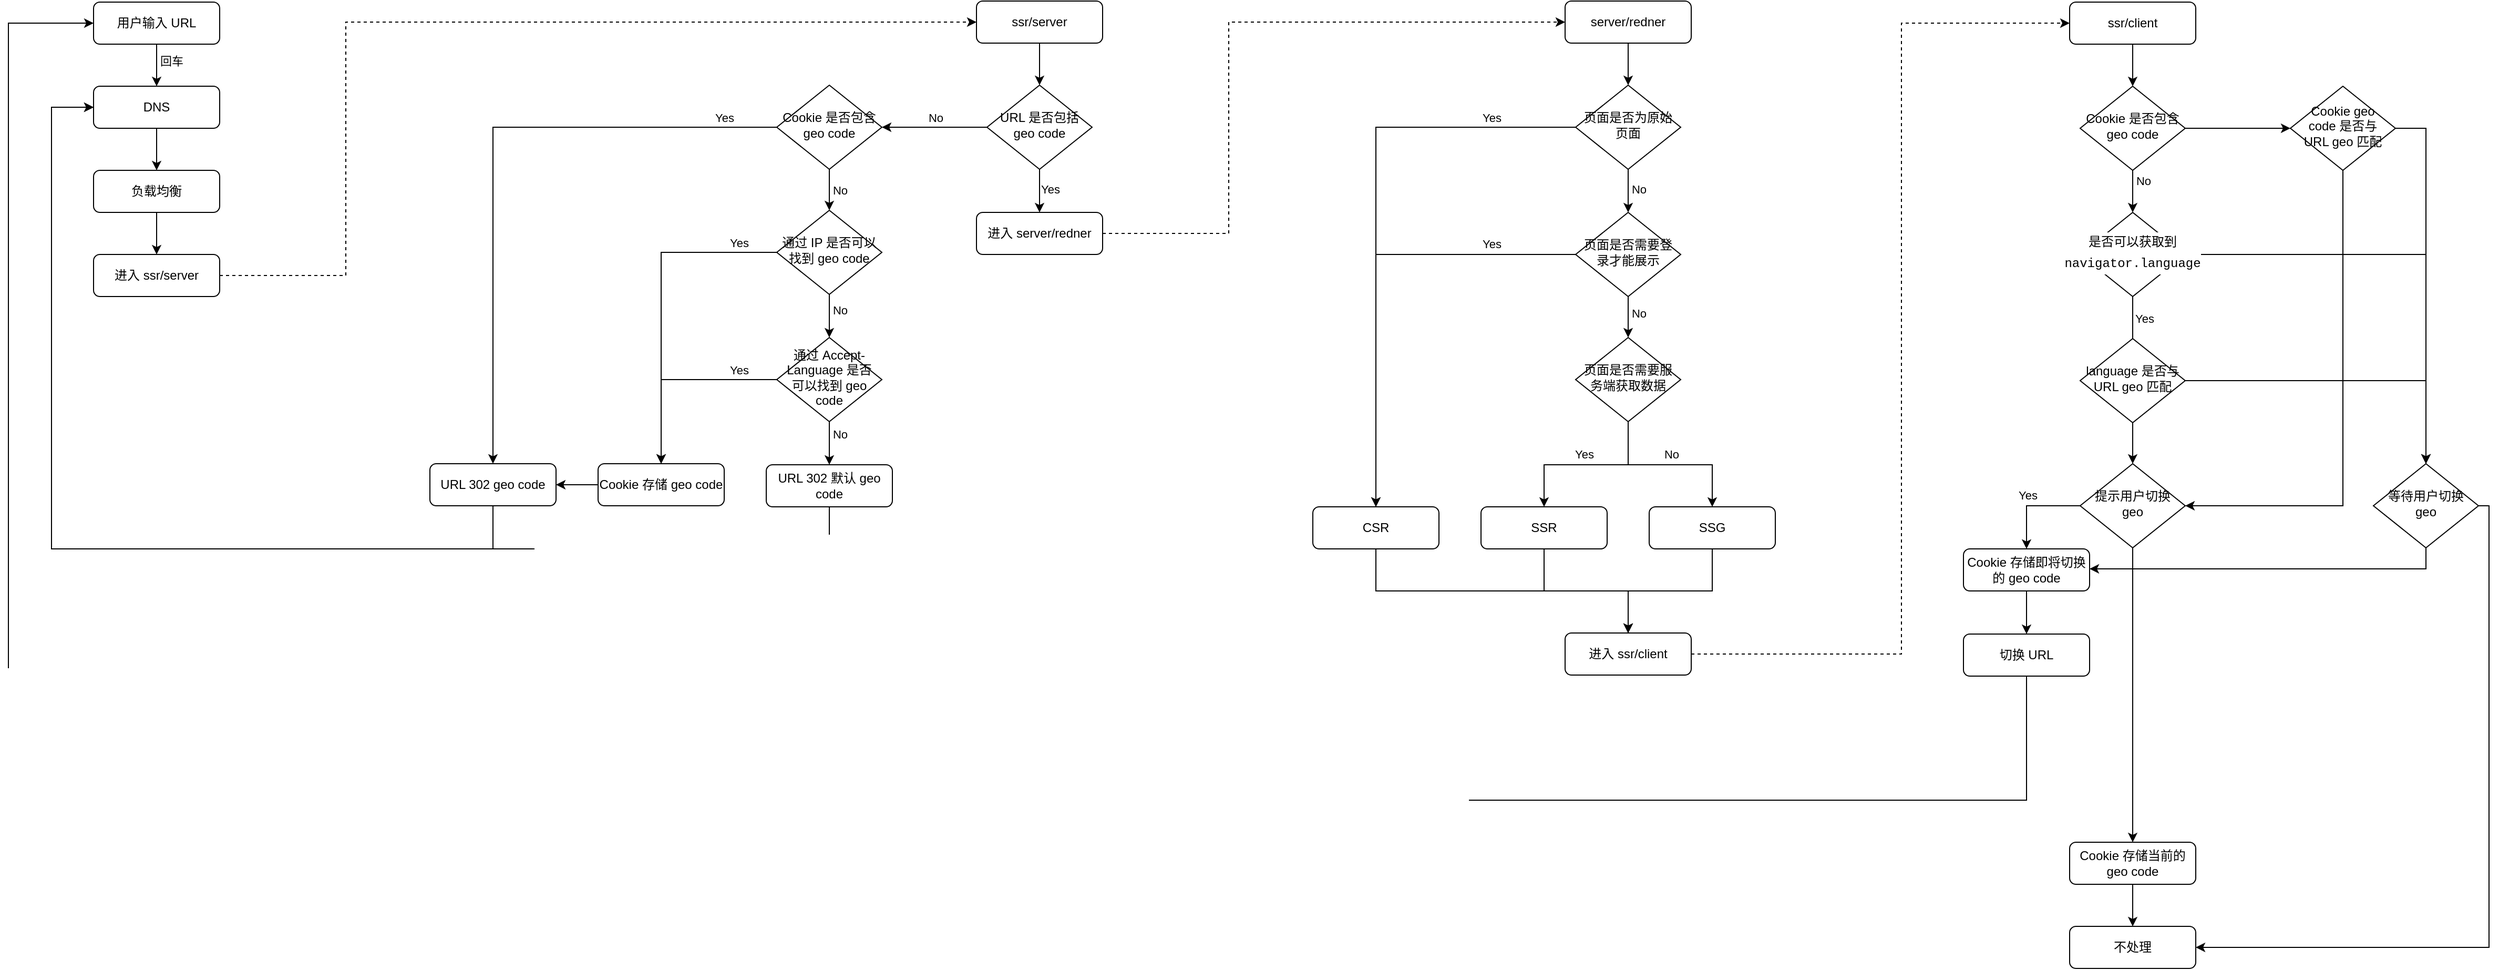 <mxfile version="21.2.1" type="device">
  <diagram id="C5RBs43oDa-KdzZeNtuy" name="Page-1">
    <mxGraphModel dx="2168" dy="1244" grid="1" gridSize="10" guides="1" tooltips="1" connect="1" arrows="1" fold="1" page="1" pageScale="1" pageWidth="827" pageHeight="1169" math="0" shadow="0">
      <root>
        <mxCell id="WIyWlLk6GJQsqaUBKTNV-0" />
        <mxCell id="WIyWlLk6GJQsqaUBKTNV-1" parent="WIyWlLk6GJQsqaUBKTNV-0" />
        <mxCell id="rctCw3Sn0bS1U8CecPwP-24" style="edgeStyle=orthogonalEdgeStyle;rounded=0;orthogonalLoop=1;jettySize=auto;html=1;" parent="WIyWlLk6GJQsqaUBKTNV-1" source="WIyWlLk6GJQsqaUBKTNV-3" target="rctCw3Sn0bS1U8CecPwP-22" edge="1">
          <mxGeometry relative="1" as="geometry" />
        </mxCell>
        <mxCell id="rctCw3Sn0bS1U8CecPwP-25" value="回车" style="edgeLabel;html=1;align=center;verticalAlign=middle;resizable=0;points=[];" parent="rctCw3Sn0bS1U8CecPwP-24" vertex="1" connectable="0">
          <mxGeometry x="-0.656" relative="1" as="geometry">
            <mxPoint x="14" y="9" as="offset" />
          </mxGeometry>
        </mxCell>
        <mxCell id="WIyWlLk6GJQsqaUBKTNV-3" value="用户输入 URL" style="rounded=1;whiteSpace=wrap;html=1;fontSize=12;glass=0;strokeWidth=1;shadow=0;" parent="WIyWlLk6GJQsqaUBKTNV-1" vertex="1">
          <mxGeometry x="161" y="161" width="120" height="40" as="geometry" />
        </mxCell>
        <mxCell id="EPUm4tOX51K-mgy1wlJz-44" style="edgeStyle=orthogonalEdgeStyle;rounded=0;orthogonalLoop=1;jettySize=auto;html=1;" parent="WIyWlLk6GJQsqaUBKTNV-1" source="WIyWlLk6GJQsqaUBKTNV-6" target="JJwAW0dzX1Ft54EyklrF-2" edge="1">
          <mxGeometry relative="1" as="geometry">
            <Array as="points">
              <mxPoint x="861" y="351" />
              <mxPoint x="861" y="351" />
            </Array>
          </mxGeometry>
        </mxCell>
        <mxCell id="EPUm4tOX51K-mgy1wlJz-73" value="No" style="edgeLabel;html=1;align=center;verticalAlign=middle;resizable=0;points=[];" parent="EPUm4tOX51K-mgy1wlJz-44" vertex="1" connectable="0">
          <mxGeometry x="-0.363" y="3" relative="1" as="geometry">
            <mxPoint x="7" y="7" as="offset" />
          </mxGeometry>
        </mxCell>
        <mxCell id="EPUm4tOX51K-mgy1wlJz-49" style="edgeStyle=orthogonalEdgeStyle;rounded=0;orthogonalLoop=1;jettySize=auto;html=1;" parent="WIyWlLk6GJQsqaUBKTNV-1" source="WIyWlLk6GJQsqaUBKTNV-6" target="AMOUFkhUdykBe9tebx_Q-1" edge="1">
          <mxGeometry relative="1" as="geometry" />
        </mxCell>
        <mxCell id="EPUm4tOX51K-mgy1wlJz-69" value="Yes" style="edgeLabel;html=1;align=center;verticalAlign=middle;resizable=0;points=[];" parent="EPUm4tOX51K-mgy1wlJz-49" vertex="1" connectable="0">
          <mxGeometry x="-0.83" y="1" relative="1" as="geometry">
            <mxPoint y="-10" as="offset" />
          </mxGeometry>
        </mxCell>
        <mxCell id="WIyWlLk6GJQsqaUBKTNV-6" value="Cookie 是否包含 geo&amp;nbsp;code" style="rhombus;whiteSpace=wrap;html=1;shadow=0;fontFamily=Helvetica;fontSize=12;align=center;strokeWidth=1;spacing=6;spacingTop=-4;" parent="WIyWlLk6GJQsqaUBKTNV-1" vertex="1">
          <mxGeometry x="811" y="240" width="100" height="80" as="geometry" />
        </mxCell>
        <mxCell id="szMrS5Y2A-g9GnqIEXyA-53" style="edgeStyle=orthogonalEdgeStyle;rounded=0;orthogonalLoop=1;jettySize=auto;html=1;" parent="WIyWlLk6GJQsqaUBKTNV-1" source="WIyWlLk6GJQsqaUBKTNV-7" target="szMrS5Y2A-g9GnqIEXyA-51" edge="1">
          <mxGeometry relative="1" as="geometry" />
        </mxCell>
        <mxCell id="WIyWlLk6GJQsqaUBKTNV-7" value="ssr/client" style="rounded=1;whiteSpace=wrap;html=1;fontSize=12;glass=0;strokeWidth=1;shadow=0;" parent="WIyWlLk6GJQsqaUBKTNV-1" vertex="1">
          <mxGeometry x="2041" y="161" width="120" height="40" as="geometry" />
        </mxCell>
        <mxCell id="EPUm4tOX51K-mgy1wlJz-40" style="edgeStyle=orthogonalEdgeStyle;rounded=0;orthogonalLoop=1;jettySize=auto;html=1;" parent="WIyWlLk6GJQsqaUBKTNV-1" source="WIyWlLk6GJQsqaUBKTNV-10" target="EPUm4tOX51K-mgy1wlJz-11" edge="1">
          <mxGeometry relative="1" as="geometry">
            <Array as="points">
              <mxPoint x="1061" y="341" />
              <mxPoint x="1061" y="341" />
            </Array>
          </mxGeometry>
        </mxCell>
        <mxCell id="AMOUFkhUdykBe9tebx_Q-6" value="Yes" style="edgeLabel;html=1;align=center;verticalAlign=middle;resizable=0;points=[];" vertex="1" connectable="0" parent="EPUm4tOX51K-mgy1wlJz-40">
          <mxGeometry x="-0.66" y="1" relative="1" as="geometry">
            <mxPoint x="9" y="12" as="offset" />
          </mxGeometry>
        </mxCell>
        <mxCell id="EPUm4tOX51K-mgy1wlJz-42" style="edgeStyle=orthogonalEdgeStyle;rounded=0;orthogonalLoop=1;jettySize=auto;html=1;" parent="WIyWlLk6GJQsqaUBKTNV-1" source="WIyWlLk6GJQsqaUBKTNV-10" target="WIyWlLk6GJQsqaUBKTNV-6" edge="1">
          <mxGeometry relative="1" as="geometry" />
        </mxCell>
        <mxCell id="EPUm4tOX51K-mgy1wlJz-68" value="No" style="edgeLabel;html=1;align=center;verticalAlign=middle;resizable=0;points=[];" parent="EPUm4tOX51K-mgy1wlJz-42" vertex="1" connectable="0">
          <mxGeometry x="-0.287" y="-3" relative="1" as="geometry">
            <mxPoint x="-14" y="-6" as="offset" />
          </mxGeometry>
        </mxCell>
        <mxCell id="WIyWlLk6GJQsqaUBKTNV-10" value="URL 是否包括 geo code" style="rhombus;whiteSpace=wrap;html=1;shadow=0;fontFamily=Helvetica;fontSize=12;align=center;strokeWidth=1;spacing=6;spacingTop=-4;" parent="WIyWlLk6GJQsqaUBKTNV-1" vertex="1">
          <mxGeometry x="1011" y="240" width="100" height="80" as="geometry" />
        </mxCell>
        <mxCell id="EPUm4tOX51K-mgy1wlJz-39" style="edgeStyle=orthogonalEdgeStyle;rounded=0;orthogonalLoop=1;jettySize=auto;html=1;" parent="WIyWlLk6GJQsqaUBKTNV-1" source="szMrS5Y2A-g9GnqIEXyA-19" target="WIyWlLk6GJQsqaUBKTNV-10" edge="1">
          <mxGeometry relative="1" as="geometry" />
        </mxCell>
        <mxCell id="szMrS5Y2A-g9GnqIEXyA-19" value="ssr/server" style="rounded=1;whiteSpace=wrap;html=1;fontSize=12;glass=0;strokeWidth=1;shadow=0;" parent="WIyWlLk6GJQsqaUBKTNV-1" vertex="1">
          <mxGeometry x="1001" y="160" width="120" height="40" as="geometry" />
        </mxCell>
        <mxCell id="szMrS5Y2A-g9GnqIEXyA-54" style="edgeStyle=orthogonalEdgeStyle;rounded=0;orthogonalLoop=1;jettySize=auto;html=1;" parent="WIyWlLk6GJQsqaUBKTNV-1" source="szMrS5Y2A-g9GnqIEXyA-51" target="szMrS5Y2A-g9GnqIEXyA-52" edge="1">
          <mxGeometry relative="1" as="geometry" />
        </mxCell>
        <mxCell id="szMrS5Y2A-g9GnqIEXyA-70" value="No" style="edgeLabel;html=1;align=center;verticalAlign=middle;resizable=0;points=[];" parent="szMrS5Y2A-g9GnqIEXyA-54" vertex="1" connectable="0">
          <mxGeometry x="-0.284" y="-1" relative="1" as="geometry">
            <mxPoint x="11" y="-5" as="offset" />
          </mxGeometry>
        </mxCell>
        <mxCell id="AMOUFkhUdykBe9tebx_Q-28" style="edgeStyle=orthogonalEdgeStyle;rounded=0;orthogonalLoop=1;jettySize=auto;html=1;" edge="1" parent="WIyWlLk6GJQsqaUBKTNV-1" source="szMrS5Y2A-g9GnqIEXyA-51" target="BdigS41zSEf8KF1AKwvk-6">
          <mxGeometry relative="1" as="geometry" />
        </mxCell>
        <mxCell id="szMrS5Y2A-g9GnqIEXyA-51" value="Cookie 是否包含 geo&amp;nbsp;code" style="rhombus;whiteSpace=wrap;html=1;shadow=0;fontFamily=Helvetica;fontSize=12;align=center;strokeWidth=1;spacing=6;spacingTop=-4;" parent="WIyWlLk6GJQsqaUBKTNV-1" vertex="1">
          <mxGeometry x="2051" y="241" width="100" height="80" as="geometry" />
        </mxCell>
        <mxCell id="BdigS41zSEf8KF1AKwvk-11" style="edgeStyle=orthogonalEdgeStyle;rounded=0;orthogonalLoop=1;jettySize=auto;html=1;entryX=0;entryY=0.5;entryDx=0;entryDy=0;" parent="WIyWlLk6GJQsqaUBKTNV-1" source="szMrS5Y2A-g9GnqIEXyA-52" target="BdigS41zSEf8KF1AKwvk-10" edge="1">
          <mxGeometry relative="1" as="geometry">
            <Array as="points">
              <mxPoint x="2101" y="521" />
            </Array>
          </mxGeometry>
        </mxCell>
        <mxCell id="BdigS41zSEf8KF1AKwvk-12" value="Yes" style="edgeLabel;html=1;align=center;verticalAlign=middle;resizable=0;points=[];" parent="BdigS41zSEf8KF1AKwvk-11" vertex="1" connectable="0">
          <mxGeometry x="-0.218" relative="1" as="geometry">
            <mxPoint x="11" y="-30" as="offset" />
          </mxGeometry>
        </mxCell>
        <mxCell id="AMOUFkhUdykBe9tebx_Q-38" style="edgeStyle=orthogonalEdgeStyle;rounded=0;orthogonalLoop=1;jettySize=auto;html=1;" edge="1" parent="WIyWlLk6GJQsqaUBKTNV-1" source="szMrS5Y2A-g9GnqIEXyA-52" target="AMOUFkhUdykBe9tebx_Q-36">
          <mxGeometry relative="1" as="geometry" />
        </mxCell>
        <mxCell id="szMrS5Y2A-g9GnqIEXyA-52" value="&lt;div style=&quot;background-color: rgb(255, 255, 255); line-height: 19px;&quot;&gt;&lt;font face=&quot;Consolas, Courier New, monospace&quot;&gt;是否可以获取到 navigator.language&lt;/font&gt;&lt;br&gt;&lt;/div&gt;" style="rhombus;whiteSpace=wrap;html=1;shadow=0;fontFamily=Helvetica;fontSize=12;align=center;strokeWidth=1;spacing=6;spacingTop=-4;" parent="WIyWlLk6GJQsqaUBKTNV-1" vertex="1">
          <mxGeometry x="2051" y="361" width="100" height="80" as="geometry" />
        </mxCell>
        <mxCell id="szMrS5Y2A-g9GnqIEXyA-62" style="edgeStyle=orthogonalEdgeStyle;rounded=0;orthogonalLoop=1;jettySize=auto;html=1;entryX=0.5;entryY=0;entryDx=0;entryDy=0;" parent="WIyWlLk6GJQsqaUBKTNV-1" source="szMrS5Y2A-g9GnqIEXyA-58" target="szMrS5Y2A-g9GnqIEXyA-61" edge="1">
          <mxGeometry relative="1" as="geometry" />
        </mxCell>
        <mxCell id="szMrS5Y2A-g9GnqIEXyA-58" value="Cookie 存储即将切换的 geo&amp;nbsp;code" style="rounded=1;whiteSpace=wrap;html=1;fontSize=12;glass=0;strokeWidth=1;shadow=0;" parent="WIyWlLk6GJQsqaUBKTNV-1" vertex="1">
          <mxGeometry x="1940" y="681" width="120" height="40" as="geometry" />
        </mxCell>
        <mxCell id="AMOUFkhUdykBe9tebx_Q-31" style="edgeStyle=orthogonalEdgeStyle;rounded=0;orthogonalLoop=1;jettySize=auto;html=1;" edge="1" parent="WIyWlLk6GJQsqaUBKTNV-1" source="szMrS5Y2A-g9GnqIEXyA-61" target="WIyWlLk6GJQsqaUBKTNV-3">
          <mxGeometry relative="1" as="geometry">
            <Array as="points">
              <mxPoint x="2000" y="920" />
              <mxPoint x="80" y="920" />
              <mxPoint x="80" y="181" />
            </Array>
          </mxGeometry>
        </mxCell>
        <mxCell id="szMrS5Y2A-g9GnqIEXyA-61" value="切换 URL" style="rounded=1;whiteSpace=wrap;html=1;fontSize=12;glass=0;strokeWidth=1;shadow=0;" parent="WIyWlLk6GJQsqaUBKTNV-1" vertex="1">
          <mxGeometry x="1940" y="762" width="120" height="40" as="geometry" />
        </mxCell>
        <mxCell id="rctCw3Sn0bS1U8CecPwP-11" style="edgeStyle=orthogonalEdgeStyle;rounded=0;orthogonalLoop=1;jettySize=auto;html=1;entryX=0.5;entryY=0;entryDx=0;entryDy=0;" parent="WIyWlLk6GJQsqaUBKTNV-1" source="rctCw3Sn0bS1U8CecPwP-0" target="rctCw3Sn0bS1U8CecPwP-7" edge="1">
          <mxGeometry relative="1" as="geometry" />
        </mxCell>
        <mxCell id="rctCw3Sn0bS1U8CecPwP-0" value="server/redner" style="rounded=1;whiteSpace=wrap;html=1;fontSize=12;glass=0;strokeWidth=1;shadow=0;" parent="WIyWlLk6GJQsqaUBKTNV-1" vertex="1">
          <mxGeometry x="1561" y="160" width="120" height="40" as="geometry" />
        </mxCell>
        <mxCell id="AMOUFkhUdykBe9tebx_Q-5" style="edgeStyle=orthogonalEdgeStyle;rounded=0;orthogonalLoop=1;jettySize=auto;html=1;" edge="1" parent="WIyWlLk6GJQsqaUBKTNV-1" source="rctCw3Sn0bS1U8CecPwP-2" target="AMOUFkhUdykBe9tebx_Q-1">
          <mxGeometry relative="1" as="geometry" />
        </mxCell>
        <mxCell id="rctCw3Sn0bS1U8CecPwP-2" value="Cookie 存储 geo&amp;nbsp;code" style="rounded=1;whiteSpace=wrap;html=1;fontSize=12;glass=0;strokeWidth=1;shadow=0;" parent="WIyWlLk6GJQsqaUBKTNV-1" vertex="1">
          <mxGeometry x="641" y="600" width="120" height="40" as="geometry" />
        </mxCell>
        <mxCell id="EPUm4tOX51K-mgy1wlJz-51" style="edgeStyle=orthogonalEdgeStyle;rounded=0;orthogonalLoop=1;jettySize=auto;html=1;" parent="WIyWlLk6GJQsqaUBKTNV-1" source="rctCw3Sn0bS1U8CecPwP-7" target="EPUm4tOX51K-mgy1wlJz-50" edge="1">
          <mxGeometry relative="1" as="geometry">
            <Array as="points">
              <mxPoint x="1621" y="371" />
              <mxPoint x="1621" y="371" />
            </Array>
          </mxGeometry>
        </mxCell>
        <mxCell id="EPUm4tOX51K-mgy1wlJz-52" value="No" style="edgeLabel;html=1;align=center;verticalAlign=middle;resizable=0;points=[];" parent="EPUm4tOX51K-mgy1wlJz-51" vertex="1" connectable="0">
          <mxGeometry x="-0.138" y="3" relative="1" as="geometry">
            <mxPoint x="7" y="1" as="offset" />
          </mxGeometry>
        </mxCell>
        <mxCell id="EPUm4tOX51K-mgy1wlJz-60" style="edgeStyle=orthogonalEdgeStyle;rounded=0;orthogonalLoop=1;jettySize=auto;html=1;" parent="WIyWlLk6GJQsqaUBKTNV-1" source="rctCw3Sn0bS1U8CecPwP-7" target="rctCw3Sn0bS1U8CecPwP-9" edge="1">
          <mxGeometry relative="1" as="geometry">
            <Array as="points">
              <mxPoint x="1381" y="280" />
            </Array>
          </mxGeometry>
        </mxCell>
        <mxCell id="EPUm4tOX51K-mgy1wlJz-64" value="Yes" style="edgeLabel;html=1;align=center;verticalAlign=middle;resizable=0;points=[];" parent="EPUm4tOX51K-mgy1wlJz-60" vertex="1" connectable="0">
          <mxGeometry x="-0.552" y="1" relative="1" as="geometry">
            <mxPoint x="43" y="-10" as="offset" />
          </mxGeometry>
        </mxCell>
        <mxCell id="rctCw3Sn0bS1U8CecPwP-7" value="页面是否为原始页面" style="rhombus;whiteSpace=wrap;html=1;shadow=0;fontFamily=Helvetica;fontSize=12;align=center;strokeWidth=1;spacing=6;spacingTop=-4;" parent="WIyWlLk6GJQsqaUBKTNV-1" vertex="1">
          <mxGeometry x="1571" y="240" width="100" height="80" as="geometry" />
        </mxCell>
        <mxCell id="EPUm4tOX51K-mgy1wlJz-56" style="edgeStyle=orthogonalEdgeStyle;rounded=0;orthogonalLoop=1;jettySize=auto;html=1;" parent="WIyWlLk6GJQsqaUBKTNV-1" source="rctCw3Sn0bS1U8CecPwP-8" target="rctCw3Sn0bS1U8CecPwP-18" edge="1">
          <mxGeometry relative="1" as="geometry">
            <Array as="points">
              <mxPoint x="1621" y="601" />
              <mxPoint x="1541" y="601" />
            </Array>
          </mxGeometry>
        </mxCell>
        <mxCell id="EPUm4tOX51K-mgy1wlJz-63" value="Yes" style="edgeLabel;html=1;align=center;verticalAlign=middle;resizable=0;points=[];" parent="EPUm4tOX51K-mgy1wlJz-56" vertex="1" connectable="0">
          <mxGeometry x="-0.122" y="-2" relative="1" as="geometry">
            <mxPoint x="-13" y="-8" as="offset" />
          </mxGeometry>
        </mxCell>
        <mxCell id="EPUm4tOX51K-mgy1wlJz-57" style="edgeStyle=orthogonalEdgeStyle;rounded=0;orthogonalLoop=1;jettySize=auto;html=1;" parent="WIyWlLk6GJQsqaUBKTNV-1" source="rctCw3Sn0bS1U8CecPwP-8" target="rctCw3Sn0bS1U8CecPwP-15" edge="1">
          <mxGeometry relative="1" as="geometry">
            <Array as="points">
              <mxPoint x="1621" y="601" />
              <mxPoint x="1701" y="601" />
            </Array>
          </mxGeometry>
        </mxCell>
        <mxCell id="EPUm4tOX51K-mgy1wlJz-62" value="No" style="edgeLabel;html=1;align=center;verticalAlign=middle;resizable=0;points=[];" parent="EPUm4tOX51K-mgy1wlJz-57" vertex="1" connectable="0">
          <mxGeometry x="0.223" relative="1" as="geometry">
            <mxPoint x="-17" y="-10" as="offset" />
          </mxGeometry>
        </mxCell>
        <mxCell id="rctCw3Sn0bS1U8CecPwP-8" value="页面是否需要服务端获取数据" style="rhombus;whiteSpace=wrap;html=1;shadow=0;fontFamily=Helvetica;fontSize=12;align=center;strokeWidth=1;spacing=6;spacingTop=-4;" parent="WIyWlLk6GJQsqaUBKTNV-1" vertex="1">
          <mxGeometry x="1571" y="480" width="100" height="80" as="geometry" />
        </mxCell>
        <mxCell id="EPUm4tOX51K-mgy1wlJz-66" style="edgeStyle=orthogonalEdgeStyle;rounded=0;orthogonalLoop=1;jettySize=auto;html=1;" parent="WIyWlLk6GJQsqaUBKTNV-1" source="rctCw3Sn0bS1U8CecPwP-9" target="rctCw3Sn0bS1U8CecPwP-33" edge="1">
          <mxGeometry relative="1" as="geometry">
            <Array as="points">
              <mxPoint x="1381" y="721" />
              <mxPoint x="1621" y="721" />
            </Array>
          </mxGeometry>
        </mxCell>
        <mxCell id="rctCw3Sn0bS1U8CecPwP-9" value="CSR" style="rounded=1;whiteSpace=wrap;html=1;fontSize=12;glass=0;strokeWidth=1;shadow=0;" parent="WIyWlLk6GJQsqaUBKTNV-1" vertex="1">
          <mxGeometry x="1321" y="641" width="120" height="40" as="geometry" />
        </mxCell>
        <mxCell id="rctCw3Sn0bS1U8CecPwP-42" style="edgeStyle=orthogonalEdgeStyle;rounded=0;orthogonalLoop=1;jettySize=auto;html=1;entryX=0.5;entryY=0;entryDx=0;entryDy=0;" parent="WIyWlLk6GJQsqaUBKTNV-1" source="rctCw3Sn0bS1U8CecPwP-15" target="rctCw3Sn0bS1U8CecPwP-33" edge="1">
          <mxGeometry relative="1" as="geometry">
            <Array as="points">
              <mxPoint x="1701" y="721" />
              <mxPoint x="1621" y="721" />
            </Array>
          </mxGeometry>
        </mxCell>
        <mxCell id="rctCw3Sn0bS1U8CecPwP-15" value="SSG" style="rounded=1;whiteSpace=wrap;html=1;fontSize=12;glass=0;strokeWidth=1;shadow=0;" parent="WIyWlLk6GJQsqaUBKTNV-1" vertex="1">
          <mxGeometry x="1641" y="641" width="120" height="40" as="geometry" />
        </mxCell>
        <mxCell id="rctCw3Sn0bS1U8CecPwP-41" style="edgeStyle=orthogonalEdgeStyle;rounded=0;orthogonalLoop=1;jettySize=auto;html=1;entryX=0.5;entryY=0;entryDx=0;entryDy=0;" parent="WIyWlLk6GJQsqaUBKTNV-1" source="rctCw3Sn0bS1U8CecPwP-18" target="rctCw3Sn0bS1U8CecPwP-33" edge="1">
          <mxGeometry relative="1" as="geometry" />
        </mxCell>
        <mxCell id="rctCw3Sn0bS1U8CecPwP-18" value="SSR" style="rounded=1;whiteSpace=wrap;html=1;fontSize=12;glass=0;strokeWidth=1;shadow=0;" parent="WIyWlLk6GJQsqaUBKTNV-1" vertex="1">
          <mxGeometry x="1481" y="641" width="120" height="40" as="geometry" />
        </mxCell>
        <mxCell id="rctCw3Sn0bS1U8CecPwP-26" style="edgeStyle=orthogonalEdgeStyle;rounded=0;orthogonalLoop=1;jettySize=auto;html=1;entryX=0.5;entryY=0;entryDx=0;entryDy=0;" parent="WIyWlLk6GJQsqaUBKTNV-1" source="rctCw3Sn0bS1U8CecPwP-22" target="rctCw3Sn0bS1U8CecPwP-23" edge="1">
          <mxGeometry relative="1" as="geometry" />
        </mxCell>
        <mxCell id="rctCw3Sn0bS1U8CecPwP-22" value="DNS" style="rounded=1;whiteSpace=wrap;html=1;fontSize=12;glass=0;strokeWidth=1;shadow=0;" parent="WIyWlLk6GJQsqaUBKTNV-1" vertex="1">
          <mxGeometry x="161" y="241" width="120" height="40" as="geometry" />
        </mxCell>
        <mxCell id="rctCw3Sn0bS1U8CecPwP-28" style="edgeStyle=orthogonalEdgeStyle;rounded=0;orthogonalLoop=1;jettySize=auto;html=1;entryX=0.5;entryY=0;entryDx=0;entryDy=0;" parent="WIyWlLk6GJQsqaUBKTNV-1" source="rctCw3Sn0bS1U8CecPwP-23" target="rctCw3Sn0bS1U8CecPwP-27" edge="1">
          <mxGeometry relative="1" as="geometry" />
        </mxCell>
        <mxCell id="rctCw3Sn0bS1U8CecPwP-23" value="负载均衡" style="rounded=1;whiteSpace=wrap;html=1;fontSize=12;glass=0;strokeWidth=1;shadow=0;" parent="WIyWlLk6GJQsqaUBKTNV-1" vertex="1">
          <mxGeometry x="161" y="321" width="120" height="40" as="geometry" />
        </mxCell>
        <mxCell id="EPUm4tOX51K-mgy1wlJz-38" style="edgeStyle=orthogonalEdgeStyle;rounded=0;orthogonalLoop=1;jettySize=auto;html=1;dashed=1;" parent="WIyWlLk6GJQsqaUBKTNV-1" source="rctCw3Sn0bS1U8CecPwP-27" target="szMrS5Y2A-g9GnqIEXyA-19" edge="1">
          <mxGeometry relative="1" as="geometry">
            <Array as="points">
              <mxPoint x="401" y="421" />
              <mxPoint x="401" y="180" />
            </Array>
          </mxGeometry>
        </mxCell>
        <mxCell id="rctCw3Sn0bS1U8CecPwP-27" value="进入 ssr/server" style="rounded=1;whiteSpace=wrap;html=1;fontSize=12;glass=0;strokeWidth=1;shadow=0;" parent="WIyWlLk6GJQsqaUBKTNV-1" vertex="1">
          <mxGeometry x="161" y="401" width="120" height="40" as="geometry" />
        </mxCell>
        <mxCell id="rctCw3Sn0bS1U8CecPwP-46" style="edgeStyle=orthogonalEdgeStyle;rounded=0;orthogonalLoop=1;jettySize=auto;html=1;entryX=0;entryY=0.5;entryDx=0;entryDy=0;dashed=1;" parent="WIyWlLk6GJQsqaUBKTNV-1" source="rctCw3Sn0bS1U8CecPwP-33" target="WIyWlLk6GJQsqaUBKTNV-7" edge="1">
          <mxGeometry relative="1" as="geometry">
            <Array as="points">
              <mxPoint x="1881" y="781" />
              <mxPoint x="1881" y="181" />
            </Array>
          </mxGeometry>
        </mxCell>
        <mxCell id="rctCw3Sn0bS1U8CecPwP-33" value="进入 ssr/client" style="rounded=1;whiteSpace=wrap;html=1;fontSize=12;glass=0;strokeWidth=1;shadow=0;" parent="WIyWlLk6GJQsqaUBKTNV-1" vertex="1">
          <mxGeometry x="1561" y="761" width="120" height="40" as="geometry" />
        </mxCell>
        <mxCell id="BdigS41zSEf8KF1AKwvk-5" value="不处理" style="rounded=1;whiteSpace=wrap;html=1;fontSize=12;glass=0;strokeWidth=1;shadow=0;" parent="WIyWlLk6GJQsqaUBKTNV-1" vertex="1">
          <mxGeometry x="2041" y="1040" width="120" height="40" as="geometry" />
        </mxCell>
        <mxCell id="AMOUFkhUdykBe9tebx_Q-29" style="edgeStyle=orthogonalEdgeStyle;rounded=0;orthogonalLoop=1;jettySize=auto;html=1;" edge="1" parent="WIyWlLk6GJQsqaUBKTNV-1" source="BdigS41zSEf8KF1AKwvk-6" target="AMOUFkhUdykBe9tebx_Q-14">
          <mxGeometry relative="1" as="geometry">
            <Array as="points">
              <mxPoint x="2301" y="640" />
            </Array>
          </mxGeometry>
        </mxCell>
        <mxCell id="AMOUFkhUdykBe9tebx_Q-37" style="edgeStyle=orthogonalEdgeStyle;rounded=0;orthogonalLoop=1;jettySize=auto;html=1;" edge="1" parent="WIyWlLk6GJQsqaUBKTNV-1" source="BdigS41zSEf8KF1AKwvk-6" target="AMOUFkhUdykBe9tebx_Q-36">
          <mxGeometry relative="1" as="geometry">
            <Array as="points">
              <mxPoint x="2380" y="281" />
            </Array>
          </mxGeometry>
        </mxCell>
        <mxCell id="BdigS41zSEf8KF1AKwvk-6" value="Cookie geo code 是否与 URL geo 匹配" style="rhombus;whiteSpace=wrap;html=1;shadow=0;fontFamily=Helvetica;fontSize=12;align=center;strokeWidth=1;spacing=6;spacingTop=-4;" parent="WIyWlLk6GJQsqaUBKTNV-1" vertex="1">
          <mxGeometry x="2251" y="241" width="100" height="80" as="geometry" />
        </mxCell>
        <mxCell id="AMOUFkhUdykBe9tebx_Q-16" style="edgeStyle=orthogonalEdgeStyle;rounded=0;orthogonalLoop=1;jettySize=auto;html=1;" edge="1" parent="WIyWlLk6GJQsqaUBKTNV-1" source="BdigS41zSEf8KF1AKwvk-10" target="AMOUFkhUdykBe9tebx_Q-14">
          <mxGeometry relative="1" as="geometry">
            <Array as="points">
              <mxPoint x="2101" y="581" />
              <mxPoint x="2101" y="581" />
            </Array>
          </mxGeometry>
        </mxCell>
        <mxCell id="AMOUFkhUdykBe9tebx_Q-39" style="edgeStyle=orthogonalEdgeStyle;rounded=0;orthogonalLoop=1;jettySize=auto;html=1;" edge="1" parent="WIyWlLk6GJQsqaUBKTNV-1" source="BdigS41zSEf8KF1AKwvk-10" target="AMOUFkhUdykBe9tebx_Q-36">
          <mxGeometry relative="1" as="geometry" />
        </mxCell>
        <mxCell id="BdigS41zSEf8KF1AKwvk-10" value="language 是否与 URL geo 匹配" style="rhombus;whiteSpace=wrap;html=1;shadow=0;fontFamily=Helvetica;fontSize=12;align=center;strokeWidth=1;spacing=6;spacingTop=-4;" parent="WIyWlLk6GJQsqaUBKTNV-1" vertex="1">
          <mxGeometry x="2051" y="481" width="100" height="80" as="geometry" />
        </mxCell>
        <mxCell id="EPUm4tOX51K-mgy1wlJz-46" style="edgeStyle=orthogonalEdgeStyle;rounded=0;orthogonalLoop=1;jettySize=auto;html=1;" parent="WIyWlLk6GJQsqaUBKTNV-1" source="JJwAW0dzX1Ft54EyklrF-0" target="JJwAW0dzX1Ft54EyklrF-4" edge="1">
          <mxGeometry relative="1" as="geometry" />
        </mxCell>
        <mxCell id="EPUm4tOX51K-mgy1wlJz-76" value="No" style="edgeLabel;html=1;align=center;verticalAlign=middle;resizable=0;points=[];" parent="EPUm4tOX51K-mgy1wlJz-46" vertex="1" connectable="0">
          <mxGeometry x="-0.84" y="1" relative="1" as="geometry">
            <mxPoint x="9" y="8" as="offset" />
          </mxGeometry>
        </mxCell>
        <mxCell id="EPUm4tOX51K-mgy1wlJz-47" style="edgeStyle=orthogonalEdgeStyle;rounded=0;orthogonalLoop=1;jettySize=auto;html=1;" parent="WIyWlLk6GJQsqaUBKTNV-1" source="JJwAW0dzX1Ft54EyklrF-0" target="rctCw3Sn0bS1U8CecPwP-2" edge="1">
          <mxGeometry relative="1" as="geometry" />
        </mxCell>
        <mxCell id="EPUm4tOX51K-mgy1wlJz-71" value="Yes" style="edgeLabel;html=1;align=center;verticalAlign=middle;resizable=0;points=[];" parent="EPUm4tOX51K-mgy1wlJz-47" vertex="1" connectable="0">
          <mxGeometry x="-0.71" y="1" relative="1" as="geometry">
            <mxPoint x="-9" y="-10" as="offset" />
          </mxGeometry>
        </mxCell>
        <mxCell id="JJwAW0dzX1Ft54EyklrF-0" value="通过&amp;nbsp;Accept-Language 是否可以找到 geo code" style="rhombus;whiteSpace=wrap;html=1;shadow=0;fontFamily=Helvetica;fontSize=12;align=center;strokeWidth=1;spacing=6;spacingTop=-4;" parent="WIyWlLk6GJQsqaUBKTNV-1" vertex="1">
          <mxGeometry x="811" y="480" width="100" height="80" as="geometry" />
        </mxCell>
        <mxCell id="EPUm4tOX51K-mgy1wlJz-45" style="edgeStyle=orthogonalEdgeStyle;rounded=0;orthogonalLoop=1;jettySize=auto;html=1;" parent="WIyWlLk6GJQsqaUBKTNV-1" source="JJwAW0dzX1Ft54EyklrF-2" target="JJwAW0dzX1Ft54EyklrF-0" edge="1">
          <mxGeometry relative="1" as="geometry" />
        </mxCell>
        <mxCell id="EPUm4tOX51K-mgy1wlJz-75" value="No" style="edgeLabel;html=1;align=center;verticalAlign=middle;resizable=0;points=[];" parent="EPUm4tOX51K-mgy1wlJz-45" vertex="1" connectable="0">
          <mxGeometry x="-0.281" y="-1" relative="1" as="geometry">
            <mxPoint x="11" as="offset" />
          </mxGeometry>
        </mxCell>
        <mxCell id="EPUm4tOX51K-mgy1wlJz-48" style="edgeStyle=orthogonalEdgeStyle;rounded=0;orthogonalLoop=1;jettySize=auto;html=1;" parent="WIyWlLk6GJQsqaUBKTNV-1" source="JJwAW0dzX1Ft54EyklrF-2" target="rctCw3Sn0bS1U8CecPwP-2" edge="1">
          <mxGeometry relative="1" as="geometry" />
        </mxCell>
        <mxCell id="EPUm4tOX51K-mgy1wlJz-70" value="Yes" style="edgeLabel;html=1;align=center;verticalAlign=middle;resizable=0;points=[];" parent="EPUm4tOX51K-mgy1wlJz-48" vertex="1" connectable="0">
          <mxGeometry x="-0.764" y="1" relative="1" as="geometry">
            <mxPoint y="-10" as="offset" />
          </mxGeometry>
        </mxCell>
        <mxCell id="JJwAW0dzX1Ft54EyklrF-2" value="通过 IP 是否可以找到 geo code" style="rhombus;whiteSpace=wrap;html=1;shadow=0;fontFamily=Helvetica;fontSize=12;align=center;strokeWidth=1;spacing=6;spacingTop=-4;" parent="WIyWlLk6GJQsqaUBKTNV-1" vertex="1">
          <mxGeometry x="811" y="359" width="100" height="80" as="geometry" />
        </mxCell>
        <mxCell id="EPUm4tOX51K-mgy1wlJz-22" style="edgeStyle=orthogonalEdgeStyle;rounded=0;orthogonalLoop=1;jettySize=auto;html=1;" parent="WIyWlLk6GJQsqaUBKTNV-1" source="JJwAW0dzX1Ft54EyklrF-4" target="rctCw3Sn0bS1U8CecPwP-22" edge="1">
          <mxGeometry relative="1" as="geometry">
            <Array as="points">
              <mxPoint x="861" y="681" />
              <mxPoint x="121" y="681" />
              <mxPoint x="121" y="261" />
            </Array>
          </mxGeometry>
        </mxCell>
        <mxCell id="JJwAW0dzX1Ft54EyklrF-4" value="URL 302 默认 geo code" style="rounded=1;whiteSpace=wrap;html=1;fontSize=12;glass=0;strokeWidth=1;shadow=0;" parent="WIyWlLk6GJQsqaUBKTNV-1" vertex="1">
          <mxGeometry x="801" y="601" width="120" height="40" as="geometry" />
        </mxCell>
        <mxCell id="AMOUFkhUdykBe9tebx_Q-7" style="edgeStyle=orthogonalEdgeStyle;rounded=0;orthogonalLoop=1;jettySize=auto;html=1;dashed=1;" edge="1" parent="WIyWlLk6GJQsqaUBKTNV-1" source="EPUm4tOX51K-mgy1wlJz-11" target="rctCw3Sn0bS1U8CecPwP-0">
          <mxGeometry relative="1" as="geometry">
            <Array as="points">
              <mxPoint x="1241" y="381" />
              <mxPoint x="1241" y="180" />
            </Array>
          </mxGeometry>
        </mxCell>
        <mxCell id="EPUm4tOX51K-mgy1wlJz-11" value="进入 server/redner" style="rounded=1;whiteSpace=wrap;html=1;fontSize=12;glass=0;strokeWidth=1;shadow=0;" parent="WIyWlLk6GJQsqaUBKTNV-1" vertex="1">
          <mxGeometry x="1001" y="361" width="120" height="40" as="geometry" />
        </mxCell>
        <mxCell id="EPUm4tOX51K-mgy1wlJz-53" style="edgeStyle=orthogonalEdgeStyle;rounded=0;orthogonalLoop=1;jettySize=auto;html=1;" parent="WIyWlLk6GJQsqaUBKTNV-1" source="EPUm4tOX51K-mgy1wlJz-50" target="rctCw3Sn0bS1U8CecPwP-8" edge="1">
          <mxGeometry relative="1" as="geometry" />
        </mxCell>
        <mxCell id="EPUm4tOX51K-mgy1wlJz-54" value="No" style="edgeLabel;html=1;align=center;verticalAlign=middle;resizable=0;points=[];" parent="EPUm4tOX51K-mgy1wlJz-53" vertex="1" connectable="0">
          <mxGeometry x="-0.215" y="2" relative="1" as="geometry">
            <mxPoint x="8" as="offset" />
          </mxGeometry>
        </mxCell>
        <mxCell id="EPUm4tOX51K-mgy1wlJz-61" style="edgeStyle=orthogonalEdgeStyle;rounded=0;orthogonalLoop=1;jettySize=auto;html=1;" parent="WIyWlLk6GJQsqaUBKTNV-1" source="EPUm4tOX51K-mgy1wlJz-50" target="rctCw3Sn0bS1U8CecPwP-9" edge="1">
          <mxGeometry relative="1" as="geometry">
            <Array as="points">
              <mxPoint x="1381" y="401" />
            </Array>
          </mxGeometry>
        </mxCell>
        <mxCell id="EPUm4tOX51K-mgy1wlJz-65" value="Yes" style="edgeLabel;html=1;align=center;verticalAlign=middle;resizable=0;points=[];" parent="EPUm4tOX51K-mgy1wlJz-61" vertex="1" connectable="0">
          <mxGeometry x="-0.746" y="1" relative="1" as="geometry">
            <mxPoint x="-26" y="-11" as="offset" />
          </mxGeometry>
        </mxCell>
        <mxCell id="EPUm4tOX51K-mgy1wlJz-50" value="页面是否需要登录才能展示" style="rhombus;whiteSpace=wrap;html=1;shadow=0;fontFamily=Helvetica;fontSize=12;align=center;strokeWidth=1;spacing=6;spacingTop=-4;" parent="WIyWlLk6GJQsqaUBKTNV-1" vertex="1">
          <mxGeometry x="1571" y="361" width="100" height="80" as="geometry" />
        </mxCell>
        <mxCell id="AMOUFkhUdykBe9tebx_Q-3" style="edgeStyle=orthogonalEdgeStyle;rounded=0;orthogonalLoop=1;jettySize=auto;html=1;" edge="1" parent="WIyWlLk6GJQsqaUBKTNV-1" source="AMOUFkhUdykBe9tebx_Q-1" target="rctCw3Sn0bS1U8CecPwP-22">
          <mxGeometry relative="1" as="geometry">
            <Array as="points">
              <mxPoint x="541" y="681" />
              <mxPoint x="121" y="681" />
              <mxPoint x="121" y="261" />
            </Array>
          </mxGeometry>
        </mxCell>
        <mxCell id="AMOUFkhUdykBe9tebx_Q-1" value="URL 302 geo code" style="rounded=1;whiteSpace=wrap;html=1;fontSize=12;glass=0;strokeWidth=1;shadow=0;" vertex="1" parent="WIyWlLk6GJQsqaUBKTNV-1">
          <mxGeometry x="481" y="600" width="120" height="40" as="geometry" />
        </mxCell>
        <mxCell id="AMOUFkhUdykBe9tebx_Q-18" style="edgeStyle=orthogonalEdgeStyle;rounded=0;orthogonalLoop=1;jettySize=auto;html=1;" edge="1" parent="WIyWlLk6GJQsqaUBKTNV-1" source="AMOUFkhUdykBe9tebx_Q-14" target="szMrS5Y2A-g9GnqIEXyA-58">
          <mxGeometry relative="1" as="geometry">
            <Array as="points">
              <mxPoint x="2000" y="640" />
            </Array>
          </mxGeometry>
        </mxCell>
        <mxCell id="AMOUFkhUdykBe9tebx_Q-27" value="Yes" style="edgeLabel;html=1;align=center;verticalAlign=middle;resizable=0;points=[];" vertex="1" connectable="0" parent="AMOUFkhUdykBe9tebx_Q-18">
          <mxGeometry x="-0.138" y="-2" relative="1" as="geometry">
            <mxPoint x="-11" y="-8" as="offset" />
          </mxGeometry>
        </mxCell>
        <mxCell id="AMOUFkhUdykBe9tebx_Q-21" style="edgeStyle=orthogonalEdgeStyle;rounded=0;orthogonalLoop=1;jettySize=auto;html=1;" edge="1" parent="WIyWlLk6GJQsqaUBKTNV-1" source="AMOUFkhUdykBe9tebx_Q-14" target="AMOUFkhUdykBe9tebx_Q-20">
          <mxGeometry relative="1" as="geometry" />
        </mxCell>
        <mxCell id="AMOUFkhUdykBe9tebx_Q-14" value="提示用户切换 geo" style="rhombus;whiteSpace=wrap;html=1;shadow=0;fontFamily=Helvetica;fontSize=12;align=center;strokeWidth=1;spacing=6;spacingTop=-4;" vertex="1" parent="WIyWlLk6GJQsqaUBKTNV-1">
          <mxGeometry x="2051" y="600" width="100" height="80" as="geometry" />
        </mxCell>
        <mxCell id="AMOUFkhUdykBe9tebx_Q-24" style="edgeStyle=orthogonalEdgeStyle;rounded=0;orthogonalLoop=1;jettySize=auto;html=1;" edge="1" parent="WIyWlLk6GJQsqaUBKTNV-1" source="AMOUFkhUdykBe9tebx_Q-20" target="BdigS41zSEf8KF1AKwvk-5">
          <mxGeometry relative="1" as="geometry" />
        </mxCell>
        <mxCell id="AMOUFkhUdykBe9tebx_Q-20" value="Cookie 存储当前的 geo&amp;nbsp;code" style="rounded=1;whiteSpace=wrap;html=1;fontSize=12;glass=0;strokeWidth=1;shadow=0;" vertex="1" parent="WIyWlLk6GJQsqaUBKTNV-1">
          <mxGeometry x="2041" y="960" width="120" height="40" as="geometry" />
        </mxCell>
        <mxCell id="AMOUFkhUdykBe9tebx_Q-40" style="edgeStyle=orthogonalEdgeStyle;rounded=0;orthogonalLoop=1;jettySize=auto;html=1;" edge="1" parent="WIyWlLk6GJQsqaUBKTNV-1" source="AMOUFkhUdykBe9tebx_Q-36" target="szMrS5Y2A-g9GnqIEXyA-58">
          <mxGeometry relative="1" as="geometry">
            <Array as="points">
              <mxPoint x="2380" y="700" />
            </Array>
          </mxGeometry>
        </mxCell>
        <mxCell id="AMOUFkhUdykBe9tebx_Q-41" style="edgeStyle=orthogonalEdgeStyle;rounded=0;orthogonalLoop=1;jettySize=auto;html=1;" edge="1" parent="WIyWlLk6GJQsqaUBKTNV-1" source="AMOUFkhUdykBe9tebx_Q-36" target="BdigS41zSEf8KF1AKwvk-5">
          <mxGeometry relative="1" as="geometry">
            <Array as="points">
              <mxPoint x="2440" y="640" />
              <mxPoint x="2440" y="1060" />
            </Array>
          </mxGeometry>
        </mxCell>
        <mxCell id="AMOUFkhUdykBe9tebx_Q-36" value="等待用户切换 geo" style="rhombus;whiteSpace=wrap;html=1;shadow=0;fontFamily=Helvetica;fontSize=12;align=center;strokeWidth=1;spacing=6;spacingTop=-4;" vertex="1" parent="WIyWlLk6GJQsqaUBKTNV-1">
          <mxGeometry x="2330" y="600" width="100" height="80" as="geometry" />
        </mxCell>
      </root>
    </mxGraphModel>
  </diagram>
</mxfile>

